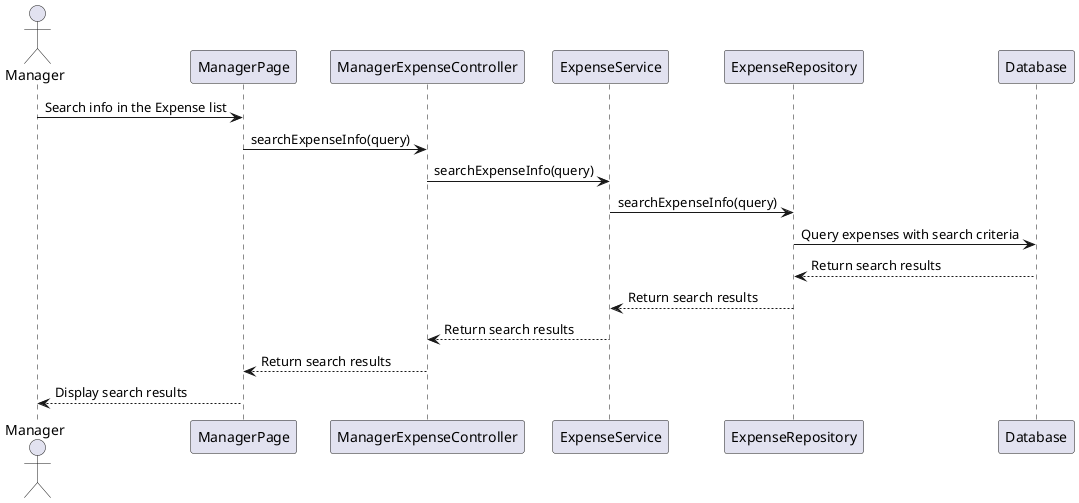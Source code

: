 @startuml
actor Manager

Manager -> ManagerPage: Search info in the Expense list
ManagerPage -> ManagerExpenseController: searchExpenseInfo(query)
ManagerExpenseController -> ExpenseService: searchExpenseInfo(query)
ExpenseService -> ExpenseRepository: searchExpenseInfo(query)
ExpenseRepository -> Database: Query expenses with search criteria
Database --> ExpenseRepository: Return search results
ExpenseRepository --> ExpenseService: Return search results
ExpenseService --> ManagerExpenseController: Return search results
ManagerExpenseController --> ManagerPage: Return search results
ManagerPage --> Manager: Display search results
@enduml
